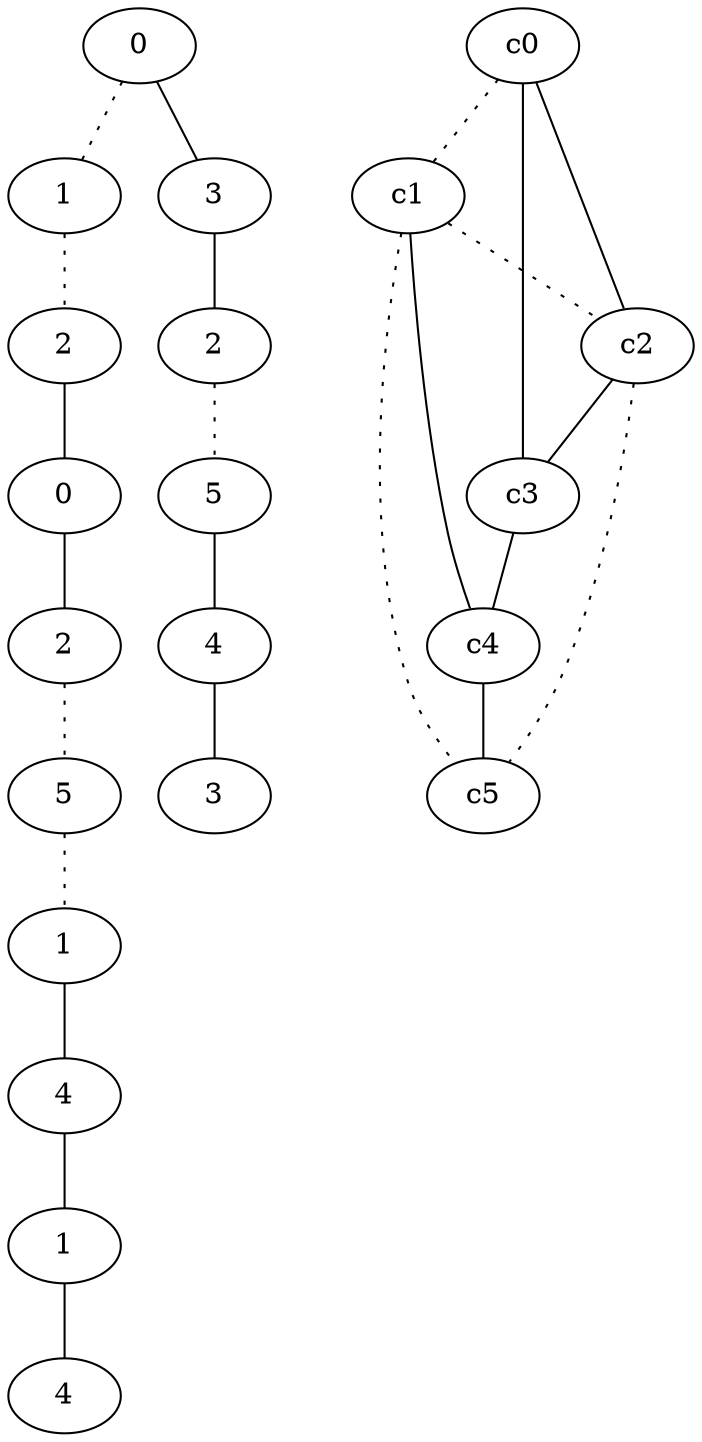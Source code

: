 graph {
a0[label=0];
a1[label=1];
a2[label=2];
a3[label=0];
a4[label=2];
a5[label=5];
a6[label=1];
a7[label=4];
a8[label=1];
a9[label=4];
a10[label=3];
a11[label=2];
a12[label=5];
a13[label=4];
a14[label=3];
a0 -- a1 [style=dotted];
a0 -- a10;
a1 -- a2 [style=dotted];
a2 -- a3;
a3 -- a4;
a4 -- a5 [style=dotted];
a5 -- a6 [style=dotted];
a6 -- a7;
a7 -- a8;
a8 -- a9;
a10 -- a11;
a11 -- a12 [style=dotted];
a12 -- a13;
a13 -- a14;
c0 -- c1 [style=dotted];
c0 -- c2;
c0 -- c3;
c1 -- c2 [style=dotted];
c1 -- c4;
c1 -- c5 [style=dotted];
c2 -- c3;
c2 -- c5 [style=dotted];
c3 -- c4;
c4 -- c5;
}
